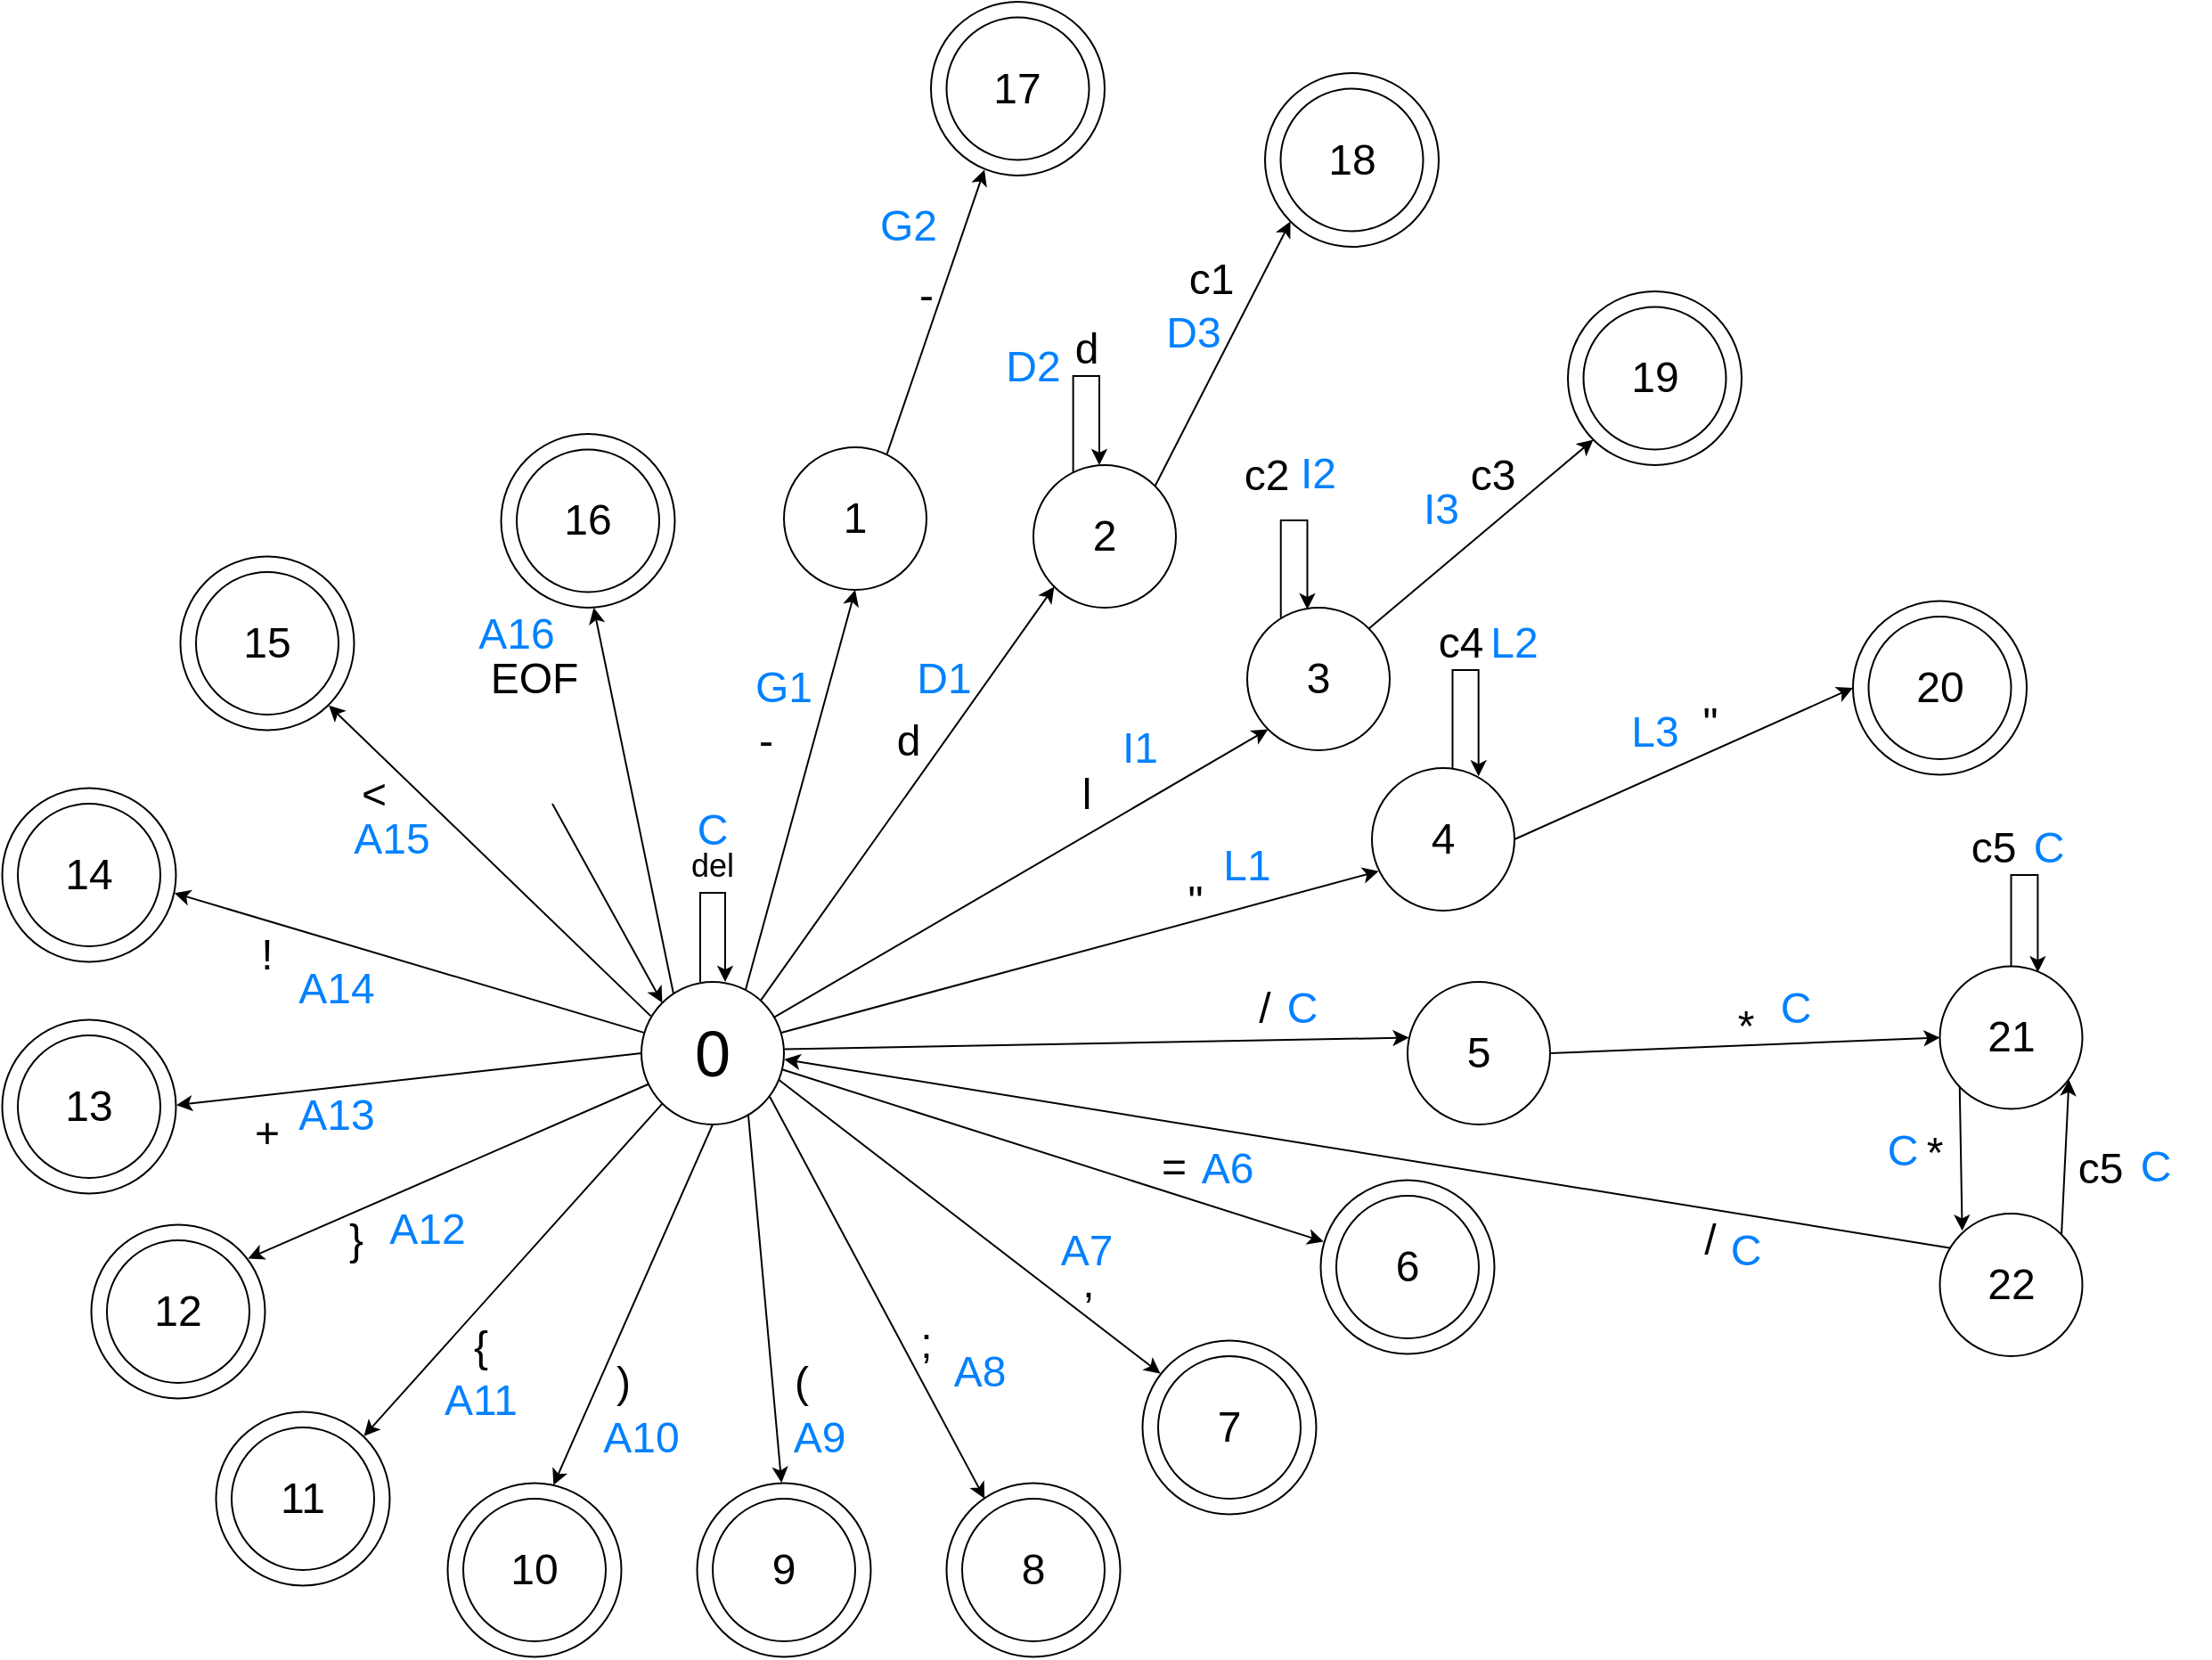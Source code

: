 <mxfile version="24.7.17">
  <diagram name="Página-1" id="1BY9K5U6na2iq66d0ZNR">
    <mxGraphModel dx="2252" dy="2371" grid="1" gridSize="10" guides="1" tooltips="1" connect="1" arrows="1" fold="1" page="1" pageScale="1" pageWidth="827" pageHeight="1169" math="0" shadow="0">
      <root>
        <mxCell id="0" />
        <mxCell id="1" parent="0" />
        <mxCell id="_loHOUuicwl_s_tuSB9T-11" value="" style="ellipse;whiteSpace=wrap;html=1;aspect=fixed;" parent="1" vertex="1">
          <mxGeometry x="751.25" y="471.25" width="97.5" height="97.5" as="geometry" />
        </mxCell>
        <mxCell id="_loHOUuicwl_s_tuSB9T-10" value="" style="ellipse;whiteSpace=wrap;html=1;aspect=fixed;" parent="1" vertex="1">
          <mxGeometry x="651.25" y="561.25" width="97.5" height="97.5" as="geometry" />
        </mxCell>
        <mxCell id="_loHOUuicwl_s_tuSB9T-9" value="" style="ellipse;whiteSpace=wrap;html=1;aspect=fixed;" parent="1" vertex="1">
          <mxGeometry x="541.25" y="641.25" width="97.5" height="97.5" as="geometry" />
        </mxCell>
        <mxCell id="_loHOUuicwl_s_tuSB9T-8" value="" style="ellipse;whiteSpace=wrap;html=1;aspect=fixed;" parent="1" vertex="1">
          <mxGeometry x="401.25" y="641.25" width="97.5" height="97.5" as="geometry" />
        </mxCell>
        <mxCell id="_loHOUuicwl_s_tuSB9T-7" value="" style="ellipse;whiteSpace=wrap;html=1;aspect=fixed;" parent="1" vertex="1">
          <mxGeometry x="261.25" y="641.25" width="97.5" height="97.5" as="geometry" />
        </mxCell>
        <mxCell id="_loHOUuicwl_s_tuSB9T-6" value="" style="ellipse;whiteSpace=wrap;html=1;aspect=fixed;" parent="1" vertex="1">
          <mxGeometry x="131.25" y="601.25" width="97.5" height="97.5" as="geometry" />
        </mxCell>
        <mxCell id="_loHOUuicwl_s_tuSB9T-5" value="" style="ellipse;whiteSpace=wrap;html=1;aspect=fixed;" parent="1" vertex="1">
          <mxGeometry x="61.25" y="496.25" width="97.5" height="97.5" as="geometry" />
        </mxCell>
        <mxCell id="_loHOUuicwl_s_tuSB9T-4" value="" style="ellipse;whiteSpace=wrap;html=1;aspect=fixed;" parent="1" vertex="1">
          <mxGeometry x="291.25" y="52.5" width="97.5" height="97.5" as="geometry" />
        </mxCell>
        <mxCell id="_loHOUuicwl_s_tuSB9T-3" value="" style="ellipse;whiteSpace=wrap;html=1;aspect=fixed;" parent="1" vertex="1">
          <mxGeometry x="11.25" y="381.25" width="97.5" height="97.5" as="geometry" />
        </mxCell>
        <mxCell id="_loHOUuicwl_s_tuSB9T-2" value="" style="ellipse;whiteSpace=wrap;html=1;aspect=fixed;" parent="1" vertex="1">
          <mxGeometry x="11.25" y="251.25" width="97.5" height="97.5" as="geometry" />
        </mxCell>
        <mxCell id="_loHOUuicwl_s_tuSB9T-1" value="" style="ellipse;whiteSpace=wrap;html=1;aspect=fixed;" parent="1" vertex="1">
          <mxGeometry x="111.25" y="121.25" width="97.5" height="97.5" as="geometry" />
        </mxCell>
        <mxCell id="ewbYi8q5Yqpi-CikUo9b-65" value="" style="ellipse;whiteSpace=wrap;html=1;aspect=fixed;" parent="1" vertex="1">
          <mxGeometry x="532.5" y="-190" width="97.5" height="97.5" as="geometry" />
        </mxCell>
        <mxCell id="ewbYi8q5Yqpi-CikUo9b-1" value="&lt;font style=&quot;font-size: 36px;&quot;&gt;0&lt;/font&gt;" style="ellipse;whiteSpace=wrap;html=1;aspect=fixed;" parent="1" vertex="1">
          <mxGeometry x="370" y="360" width="80" height="80" as="geometry" />
        </mxCell>
        <mxCell id="ewbYi8q5Yqpi-CikUo9b-2" value="&lt;font style=&quot;font-size: 24px;&quot;&gt;1&lt;/font&gt;" style="ellipse;whiteSpace=wrap;html=1;aspect=fixed;" parent="1" vertex="1">
          <mxGeometry x="450" y="60" width="80" height="80" as="geometry" />
        </mxCell>
        <mxCell id="ewbYi8q5Yqpi-CikUo9b-3" value="&lt;font style=&quot;font-size: 24px;&quot;&gt;2&lt;/font&gt;" style="ellipse;whiteSpace=wrap;html=1;aspect=fixed;" parent="1" vertex="1">
          <mxGeometry x="590" y="70" width="80" height="80" as="geometry" />
        </mxCell>
        <mxCell id="ewbYi8q5Yqpi-CikUo9b-4" value="&lt;font style=&quot;font-size: 24px;&quot;&gt;3&lt;/font&gt;" style="ellipse;whiteSpace=wrap;html=1;aspect=fixed;" parent="1" vertex="1">
          <mxGeometry x="710" y="150" width="80" height="80" as="geometry" />
        </mxCell>
        <mxCell id="ewbYi8q5Yqpi-CikUo9b-5" value="&lt;font style=&quot;font-size: 24px;&quot;&gt;4&lt;/font&gt;" style="ellipse;whiteSpace=wrap;html=1;aspect=fixed;" parent="1" vertex="1">
          <mxGeometry x="780" y="240" width="80" height="80" as="geometry" />
        </mxCell>
        <mxCell id="ewbYi8q5Yqpi-CikUo9b-6" value="&lt;font style=&quot;font-size: 24px;&quot;&gt;5&lt;/font&gt;" style="ellipse;whiteSpace=wrap;html=1;aspect=fixed;" parent="1" vertex="1">
          <mxGeometry x="800" y="360" width="80" height="80" as="geometry" />
        </mxCell>
        <mxCell id="ewbYi8q5Yqpi-CikUo9b-8" value="&lt;font style=&quot;font-size: 24px;&quot;&gt;6&lt;/font&gt;" style="ellipse;whiteSpace=wrap;html=1;aspect=fixed;" parent="1" vertex="1">
          <mxGeometry x="760" y="480" width="80" height="80" as="geometry" />
        </mxCell>
        <mxCell id="ewbYi8q5Yqpi-CikUo9b-9" value="&lt;font style=&quot;font-size: 24px;&quot;&gt;7&lt;/font&gt;" style="ellipse;whiteSpace=wrap;html=1;aspect=fixed;" parent="1" vertex="1">
          <mxGeometry x="660" y="570" width="80" height="80" as="geometry" />
        </mxCell>
        <mxCell id="ewbYi8q5Yqpi-CikUo9b-10" value="&lt;font style=&quot;font-size: 24px;&quot;&gt;8&lt;/font&gt;" style="ellipse;whiteSpace=wrap;html=1;aspect=fixed;" parent="1" vertex="1">
          <mxGeometry x="550" y="650" width="80" height="80" as="geometry" />
        </mxCell>
        <mxCell id="ewbYi8q5Yqpi-CikUo9b-12" value="" style="endArrow=classic;html=1;rounded=0;exitX=0.731;exitY=0.055;exitDx=0;exitDy=0;exitPerimeter=0;entryX=0.5;entryY=1;entryDx=0;entryDy=0;" parent="1" source="ewbYi8q5Yqpi-CikUo9b-1" target="ewbYi8q5Yqpi-CikUo9b-2" edge="1">
          <mxGeometry width="50" height="50" relative="1" as="geometry">
            <mxPoint x="450" y="340" as="sourcePoint" />
            <mxPoint x="479.68" y="150" as="targetPoint" />
          </mxGeometry>
        </mxCell>
        <mxCell id="ewbYi8q5Yqpi-CikUo9b-13" value="&lt;font style=&quot;font-size: 24px;&quot;&gt;-&lt;/font&gt;" style="text;html=1;align=center;verticalAlign=middle;whiteSpace=wrap;rounded=0;" parent="1" vertex="1">
          <mxGeometry x="410" y="210" width="60" height="30" as="geometry" />
        </mxCell>
        <mxCell id="ewbYi8q5Yqpi-CikUo9b-15" value="" style="edgeStyle=elbowEdgeStyle;rounded=0;elbow=vertical;html=1;labelBackgroundColor=#ffffff;endArrow=classic;endFill=1;endSize=6;jettySize=auto;orthogonalLoop=1;strokeWidth=1;fontSize=14;" parent="1" edge="1">
          <mxGeometry width="60" height="60" relative="1" as="geometry">
            <mxPoint x="403" y="360" as="sourcePoint" />
            <mxPoint x="417" y="360" as="targetPoint" />
            <Array as="points">
              <mxPoint x="387" y="310" />
            </Array>
          </mxGeometry>
        </mxCell>
        <mxCell id="ewbYi8q5Yqpi-CikUo9b-16" value="&lt;font style=&quot;font-size: 18px;&quot;&gt;del&lt;/font&gt;" style="text;html=1;align=center;verticalAlign=middle;whiteSpace=wrap;rounded=0;" parent="1" vertex="1">
          <mxGeometry x="380" y="280" width="60" height="30" as="geometry" />
        </mxCell>
        <mxCell id="ewbYi8q5Yqpi-CikUo9b-17" value="" style="endArrow=classic;html=1;rounded=0;exitX=0.839;exitY=0.127;exitDx=0;exitDy=0;exitPerimeter=0;entryX=0;entryY=1;entryDx=0;entryDy=0;" parent="1" source="ewbYi8q5Yqpi-CikUo9b-1" target="ewbYi8q5Yqpi-CikUo9b-3" edge="1">
          <mxGeometry width="50" height="50" relative="1" as="geometry">
            <mxPoint x="570" y="383" as="sourcePoint" />
            <mxPoint x="621" y="170" as="targetPoint" />
          </mxGeometry>
        </mxCell>
        <mxCell id="ewbYi8q5Yqpi-CikUo9b-18" value="&lt;font style=&quot;font-size: 24px;&quot;&gt;d&lt;/font&gt;" style="text;html=1;align=center;verticalAlign=middle;whiteSpace=wrap;rounded=0;" parent="1" vertex="1">
          <mxGeometry x="490" y="210" width="60" height="30" as="geometry" />
        </mxCell>
        <mxCell id="ewbYi8q5Yqpi-CikUo9b-20" value="" style="endArrow=classic;html=1;rounded=0;entryX=0;entryY=1;entryDx=0;entryDy=0;" parent="1" source="ewbYi8q5Yqpi-CikUo9b-1" target="ewbYi8q5Yqpi-CikUo9b-4" edge="1">
          <mxGeometry width="50" height="50" relative="1" as="geometry">
            <mxPoint x="520" y="460" as="sourcePoint" />
            <mxPoint x="703.68" y="260" as="targetPoint" />
          </mxGeometry>
        </mxCell>
        <mxCell id="ewbYi8q5Yqpi-CikUo9b-21" value="&lt;font style=&quot;font-size: 24px;&quot;&gt;9&lt;/font&gt;" style="ellipse;whiteSpace=wrap;html=1;aspect=fixed;" parent="1" vertex="1">
          <mxGeometry x="410" y="650" width="80" height="80" as="geometry" />
        </mxCell>
        <mxCell id="ewbYi8q5Yqpi-CikUo9b-22" value="&lt;font style=&quot;font-size: 24px;&quot;&gt;10&lt;/font&gt;" style="ellipse;whiteSpace=wrap;html=1;aspect=fixed;" parent="1" vertex="1">
          <mxGeometry x="270" y="650" width="80" height="80" as="geometry" />
        </mxCell>
        <mxCell id="ewbYi8q5Yqpi-CikUo9b-23" value="&lt;font style=&quot;font-size: 24px;&quot;&gt;11&lt;/font&gt;" style="ellipse;whiteSpace=wrap;html=1;aspect=fixed;" parent="1" vertex="1">
          <mxGeometry x="140" y="610" width="80" height="80" as="geometry" />
        </mxCell>
        <mxCell id="ewbYi8q5Yqpi-CikUo9b-24" value="&lt;font style=&quot;font-size: 24px;&quot;&gt;12&lt;/font&gt;" style="ellipse;whiteSpace=wrap;html=1;aspect=fixed;" parent="1" vertex="1">
          <mxGeometry x="70" y="505" width="80" height="80" as="geometry" />
        </mxCell>
        <mxCell id="ewbYi8q5Yqpi-CikUo9b-25" value="&lt;font style=&quot;font-size: 24px;&quot;&gt;13&lt;/font&gt;" style="ellipse;whiteSpace=wrap;html=1;aspect=fixed;" parent="1" vertex="1">
          <mxGeometry x="20" y="390" width="80" height="80" as="geometry" />
        </mxCell>
        <mxCell id="ewbYi8q5Yqpi-CikUo9b-26" value="&lt;font style=&quot;font-size: 24px;&quot;&gt;14&lt;/font&gt;" style="ellipse;whiteSpace=wrap;html=1;aspect=fixed;" parent="1" vertex="1">
          <mxGeometry x="20" y="260" width="80" height="80" as="geometry" />
        </mxCell>
        <mxCell id="ewbYi8q5Yqpi-CikUo9b-27" value="&lt;font style=&quot;font-size: 24px;&quot;&gt;15&lt;/font&gt;" style="ellipse;whiteSpace=wrap;html=1;aspect=fixed;" parent="1" vertex="1">
          <mxGeometry x="120" y="130" width="80" height="80" as="geometry" />
        </mxCell>
        <mxCell id="ewbYi8q5Yqpi-CikUo9b-28" value="&lt;font style=&quot;font-size: 24px;&quot;&gt;16&lt;/font&gt;" style="ellipse;whiteSpace=wrap;html=1;aspect=fixed;" parent="1" vertex="1">
          <mxGeometry x="300" y="61.25" width="80" height="80" as="geometry" />
        </mxCell>
        <mxCell id="ewbYi8q5Yqpi-CikUo9b-30" value="" style="endArrow=classic;html=1;rounded=0;entryX=0.048;entryY=0.723;entryDx=0;entryDy=0;exitX=0.981;exitY=0.356;exitDx=0;exitDy=0;exitPerimeter=0;entryPerimeter=0;" parent="1" source="ewbYi8q5Yqpi-CikUo9b-1" target="ewbYi8q5Yqpi-CikUo9b-5" edge="1">
          <mxGeometry width="50" height="50" relative="1" as="geometry">
            <mxPoint x="455" y="390" as="sourcePoint" />
            <mxPoint x="732" y="228" as="targetPoint" />
          </mxGeometry>
        </mxCell>
        <mxCell id="ewbYi8q5Yqpi-CikUo9b-31" value="" style="endArrow=classic;html=1;rounded=0;entryX=0.01;entryY=0.391;entryDx=0;entryDy=0;entryPerimeter=0;exitX=1.002;exitY=0.472;exitDx=0;exitDy=0;exitPerimeter=0;" parent="1" source="ewbYi8q5Yqpi-CikUo9b-1" target="ewbYi8q5Yqpi-CikUo9b-6" edge="1">
          <mxGeometry width="50" height="50" relative="1" as="geometry">
            <mxPoint x="465" y="400" as="sourcePoint" />
            <mxPoint x="742" y="238" as="targetPoint" />
          </mxGeometry>
        </mxCell>
        <mxCell id="ewbYi8q5Yqpi-CikUo9b-32" value="" style="endArrow=classic;html=1;rounded=0;exitX=0.987;exitY=0.614;exitDx=0;exitDy=0;exitPerimeter=0;entryX=0.017;entryY=0.354;entryDx=0;entryDy=0;entryPerimeter=0;" parent="1" source="ewbYi8q5Yqpi-CikUo9b-1" target="_loHOUuicwl_s_tuSB9T-11" edge="1">
          <mxGeometry width="50" height="50" relative="1" as="geometry">
            <mxPoint x="475" y="410" as="sourcePoint" />
            <mxPoint x="730" y="480" as="targetPoint" />
          </mxGeometry>
        </mxCell>
        <mxCell id="ewbYi8q5Yqpi-CikUo9b-33" value="" style="endArrow=classic;html=1;rounded=0;entryX=0.103;entryY=0.19;entryDx=0;entryDy=0;exitX=0.967;exitY=0.689;exitDx=0;exitDy=0;exitPerimeter=0;entryPerimeter=0;" parent="1" source="ewbYi8q5Yqpi-CikUo9b-1" target="_loHOUuicwl_s_tuSB9T-10" edge="1">
          <mxGeometry width="50" height="50" relative="1" as="geometry">
            <mxPoint x="485" y="420" as="sourcePoint" />
            <mxPoint x="782" y="502" as="targetPoint" />
          </mxGeometry>
        </mxCell>
        <mxCell id="ewbYi8q5Yqpi-CikUo9b-34" value="" style="endArrow=classic;html=1;rounded=0;entryX=0.219;entryY=0.089;entryDx=0;entryDy=0;exitX=0.901;exitY=0.806;exitDx=0;exitDy=0;exitPerimeter=0;entryPerimeter=0;" parent="1" source="ewbYi8q5Yqpi-CikUo9b-1" target="_loHOUuicwl_s_tuSB9T-9" edge="1">
          <mxGeometry width="50" height="50" relative="1" as="geometry">
            <mxPoint x="495" y="430" as="sourcePoint" />
            <mxPoint x="792" y="512" as="targetPoint" />
          </mxGeometry>
        </mxCell>
        <mxCell id="ewbYi8q5Yqpi-CikUo9b-35" value="" style="endArrow=classic;html=1;rounded=0;entryX=0.486;entryY=-0.001;entryDx=0;entryDy=0;exitX=0.75;exitY=0.935;exitDx=0;exitDy=0;exitPerimeter=0;entryPerimeter=0;" parent="1" source="ewbYi8q5Yqpi-CikUo9b-1" target="_loHOUuicwl_s_tuSB9T-8" edge="1">
          <mxGeometry width="50" height="50" relative="1" as="geometry">
            <mxPoint x="505" y="440" as="sourcePoint" />
            <mxPoint x="802" y="522" as="targetPoint" />
          </mxGeometry>
        </mxCell>
        <mxCell id="ewbYi8q5Yqpi-CikUo9b-36" value="" style="endArrow=classic;html=1;rounded=0;entryX=0.609;entryY=0.012;entryDx=0;entryDy=0;exitX=0.5;exitY=1;exitDx=0;exitDy=0;entryPerimeter=0;" parent="1" source="ewbYi8q5Yqpi-CikUo9b-1" target="_loHOUuicwl_s_tuSB9T-7" edge="1">
          <mxGeometry width="50" height="50" relative="1" as="geometry">
            <mxPoint x="240" y="460" as="sourcePoint" />
            <mxPoint x="537" y="542" as="targetPoint" />
          </mxGeometry>
        </mxCell>
        <mxCell id="ewbYi8q5Yqpi-CikUo9b-38" value="" style="endArrow=classic;html=1;rounded=0;entryX=0.851;entryY=0.14;entryDx=0;entryDy=0;exitX=0;exitY=1;exitDx=0;exitDy=0;entryPerimeter=0;" parent="1" source="ewbYi8q5Yqpi-CikUo9b-1" target="_loHOUuicwl_s_tuSB9T-6" edge="1">
          <mxGeometry width="50" height="50" relative="1" as="geometry">
            <mxPoint x="300" y="390" as="sourcePoint" />
            <mxPoint x="200" y="600" as="targetPoint" />
          </mxGeometry>
        </mxCell>
        <mxCell id="ewbYi8q5Yqpi-CikUo9b-39" value="" style="endArrow=classic;html=1;rounded=0;entryX=0.902;entryY=0.195;entryDx=0;entryDy=0;exitX=0.049;exitY=0.717;exitDx=0;exitDy=0;exitPerimeter=0;entryPerimeter=0;" parent="1" source="ewbYi8q5Yqpi-CikUo9b-1" target="_loHOUuicwl_s_tuSB9T-5" edge="1">
          <mxGeometry width="50" height="50" relative="1" as="geometry">
            <mxPoint x="280" y="325" as="sourcePoint" />
            <mxPoint x="180" y="535" as="targetPoint" />
          </mxGeometry>
        </mxCell>
        <mxCell id="ewbYi8q5Yqpi-CikUo9b-40" value="" style="endArrow=classic;html=1;rounded=0;entryX=1.002;entryY=0.491;entryDx=0;entryDy=0;exitX=0;exitY=0.5;exitDx=0;exitDy=0;entryPerimeter=0;" parent="1" source="ewbYi8q5Yqpi-CikUo9b-1" target="_loHOUuicwl_s_tuSB9T-3" edge="1">
          <mxGeometry width="50" height="50" relative="1" as="geometry">
            <mxPoint x="300" y="220" as="sourcePoint" />
            <mxPoint x="200" y="430" as="targetPoint" />
          </mxGeometry>
        </mxCell>
        <mxCell id="ewbYi8q5Yqpi-CikUo9b-41" value="" style="endArrow=classic;html=1;rounded=0;entryX=0.991;entryY=0.604;entryDx=0;entryDy=0;exitX=0.022;exitY=0.357;exitDx=0;exitDy=0;exitPerimeter=0;entryPerimeter=0;" parent="1" source="ewbYi8q5Yqpi-CikUo9b-1" target="_loHOUuicwl_s_tuSB9T-2" edge="1">
          <mxGeometry width="50" height="50" relative="1" as="geometry">
            <mxPoint x="370" y="388" as="sourcePoint" />
            <mxPoint x="240" y="360" as="targetPoint" />
          </mxGeometry>
        </mxCell>
        <mxCell id="ewbYi8q5Yqpi-CikUo9b-42" value="" style="endArrow=classic;html=1;rounded=0;exitX=0.066;exitY=0.24;exitDx=0;exitDy=0;exitPerimeter=0;entryX=0.854;entryY=0.857;entryDx=0;entryDy=0;entryPerimeter=0;" parent="1" source="ewbYi8q5Yqpi-CikUo9b-1" target="_loHOUuicwl_s_tuSB9T-1" edge="1">
          <mxGeometry width="50" height="50" relative="1" as="geometry">
            <mxPoint x="382" y="399" as="sourcePoint" />
            <mxPoint x="200" y="210" as="targetPoint" />
          </mxGeometry>
        </mxCell>
        <mxCell id="ewbYi8q5Yqpi-CikUo9b-43" value="" style="endArrow=classic;html=1;rounded=0;entryX=0.533;entryY=1;entryDx=0;entryDy=0;exitX=0.225;exitY=0.083;exitDx=0;exitDy=0;exitPerimeter=0;entryPerimeter=0;" parent="1" source="ewbYi8q5Yqpi-CikUo9b-1" target="_loHOUuicwl_s_tuSB9T-4" edge="1">
          <mxGeometry width="50" height="50" relative="1" as="geometry">
            <mxPoint x="392" y="409" as="sourcePoint" />
            <mxPoint x="120" y="320" as="targetPoint" />
          </mxGeometry>
        </mxCell>
        <mxCell id="ewbYi8q5Yqpi-CikUo9b-45" value="&lt;font style=&quot;font-size: 24px;&quot;&gt;l&lt;/font&gt;&lt;span style=&quot;color: rgba(0, 0, 0, 0); font-family: monospace; font-size: 0px; text-align: start; text-wrap: nowrap;&quot;&gt;%3CmxGraphModel%3E%3Croot%3E%3CmxCell%20id%3D%220%22%2F%3E%3CmxCell%20id%3D%221%22%20parent%3D%220%22%2F%3E%3CmxCell%20id%3D%222%22%20value%3D%22%26lt%3Bfont%20style%3D%26quot%3Bfont-size%3A%2024px%3B%26quot%3B%26gt%3Bd%26lt%3B%2Ffont%26gt%3B%22%20style%3D%22text%3Bhtml%3D1%3Balign%3Dcenter%3BverticalAlign%3Dmiddle%3BwhiteSpace%3Dwrap%3Brounded%3D0%3B%22%20vertex%3D%221%22%20parent%3D%221%22%3E%3CmxGeometry%20x%3D%22490%22%20y%3D%22210%22%20width%3D%2260%22%20height%3D%2230%22%20as%3D%22geometry%22%2F%3E%3C%2FmxCell%3E%3C%2Froot%3E%3C%2FmxGraphModel%3E&lt;/span&gt;" style="text;html=1;align=center;verticalAlign=middle;whiteSpace=wrap;rounded=0;" parent="1" vertex="1">
          <mxGeometry x="590" y="240" width="60" height="30" as="geometry" />
        </mxCell>
        <mxCell id="ewbYi8q5Yqpi-CikUo9b-46" value="&lt;font style=&quot;font-size: 24px;&quot;&gt;&quot;&lt;/font&gt;" style="text;html=1;align=center;verticalAlign=middle;whiteSpace=wrap;rounded=0;" parent="1" vertex="1">
          <mxGeometry x="651.25" y="300" width="60" height="30" as="geometry" />
        </mxCell>
        <mxCell id="ewbYi8q5Yqpi-CikUo9b-47" value="&lt;font style=&quot;font-size: 24px;&quot;&gt;/&lt;/font&gt;" style="text;html=1;align=center;verticalAlign=middle;whiteSpace=wrap;rounded=0;" parent="1" vertex="1">
          <mxGeometry x="690" y="360" width="60" height="30" as="geometry" />
        </mxCell>
        <mxCell id="ewbYi8q5Yqpi-CikUo9b-48" value="&lt;font style=&quot;font-size: 24px;&quot;&gt;=&lt;/font&gt;" style="text;html=1;align=center;verticalAlign=middle;whiteSpace=wrap;rounded=0;" parent="1" vertex="1">
          <mxGeometry x="638.75" y="448.75" width="60" height="30" as="geometry" />
        </mxCell>
        <mxCell id="ewbYi8q5Yqpi-CikUo9b-49" value="&lt;font style=&quot;font-size: 24px;&quot;&gt;,&lt;/font&gt;" style="text;html=1;align=center;verticalAlign=middle;whiteSpace=wrap;rounded=0;" parent="1" vertex="1">
          <mxGeometry x="591.25" y="513.75" width="60" height="30" as="geometry" />
        </mxCell>
        <mxCell id="ewbYi8q5Yqpi-CikUo9b-51" value="&lt;font style=&quot;font-size: 24px;&quot;&gt;;&lt;/font&gt;" style="text;html=1;align=center;verticalAlign=middle;whiteSpace=wrap;rounded=0;" parent="1" vertex="1">
          <mxGeometry x="500" y="547.5" width="60" height="30" as="geometry" />
        </mxCell>
        <mxCell id="ewbYi8q5Yqpi-CikUo9b-52" value="&lt;font style=&quot;font-size: 24px;&quot;&gt;(&lt;/font&gt;" style="text;html=1;align=center;verticalAlign=middle;whiteSpace=wrap;rounded=0;" parent="1" vertex="1">
          <mxGeometry x="430" y="570" width="60" height="30" as="geometry" />
        </mxCell>
        <mxCell id="ewbYi8q5Yqpi-CikUo9b-53" value="&lt;font style=&quot;font-size: 24px;&quot;&gt;)&lt;/font&gt;" style="text;html=1;align=center;verticalAlign=middle;whiteSpace=wrap;rounded=0;" parent="1" vertex="1">
          <mxGeometry x="330" y="570" width="60" height="30" as="geometry" />
        </mxCell>
        <mxCell id="ewbYi8q5Yqpi-CikUo9b-54" value="&lt;font style=&quot;font-size: 24px;&quot;&gt;{&lt;/font&gt;" style="text;html=1;align=center;verticalAlign=middle;whiteSpace=wrap;rounded=0;" parent="1" vertex="1">
          <mxGeometry x="250" y="550" width="60" height="30" as="geometry" />
        </mxCell>
        <mxCell id="ewbYi8q5Yqpi-CikUo9b-55" value="&lt;font style=&quot;font-size: 24px;&quot;&gt;}&lt;/font&gt;" style="text;html=1;align=center;verticalAlign=middle;whiteSpace=wrap;rounded=0;" parent="1" vertex="1">
          <mxGeometry x="180" y="490" width="60" height="30" as="geometry" />
        </mxCell>
        <mxCell id="ewbYi8q5Yqpi-CikUo9b-56" value="&lt;font style=&quot;font-size: 24px;&quot;&gt;+&lt;/font&gt;" style="text;html=1;align=center;verticalAlign=middle;whiteSpace=wrap;rounded=0;" parent="1" vertex="1">
          <mxGeometry x="130" y="430" width="60" height="30" as="geometry" />
        </mxCell>
        <mxCell id="ewbYi8q5Yqpi-CikUo9b-57" value="&lt;font style=&quot;font-size: 24px;&quot;&gt;!&lt;/font&gt;" style="text;html=1;align=center;verticalAlign=middle;whiteSpace=wrap;rounded=0;" parent="1" vertex="1">
          <mxGeometry x="130" y="330" width="60" height="30" as="geometry" />
        </mxCell>
        <mxCell id="ewbYi8q5Yqpi-CikUo9b-58" value="&lt;font style=&quot;font-size: 24px;&quot;&gt;&amp;lt;&lt;/font&gt;" style="text;html=1;align=center;verticalAlign=middle;whiteSpace=wrap;rounded=0;" parent="1" vertex="1">
          <mxGeometry x="190" y="240" width="60" height="30" as="geometry" />
        </mxCell>
        <mxCell id="ewbYi8q5Yqpi-CikUo9b-60" value="&lt;font style=&quot;font-size: 24px;&quot;&gt;EOF&lt;/font&gt;" style="text;html=1;align=center;verticalAlign=middle;whiteSpace=wrap;rounded=0;" parent="1" vertex="1">
          <mxGeometry x="280" y="175" width="60" height="30" as="geometry" />
        </mxCell>
        <mxCell id="ewbYi8q5Yqpi-CikUo9b-61" value="&lt;font style=&quot;font-size: 24px;&quot;&gt;17&lt;/font&gt;" style="ellipse;whiteSpace=wrap;html=1;aspect=fixed;" parent="1" vertex="1">
          <mxGeometry x="541.25" y="-181.25" width="80" height="80" as="geometry" />
        </mxCell>
        <mxCell id="ewbYi8q5Yqpi-CikUo9b-63" value="" style="endArrow=classic;html=1;rounded=0;exitX=0.723;exitY=0.047;exitDx=0;exitDy=0;entryX=0.308;entryY=0.966;entryDx=0;entryDy=0;entryPerimeter=0;exitPerimeter=0;" parent="1" source="ewbYi8q5Yqpi-CikUo9b-2" target="ewbYi8q5Yqpi-CikUo9b-65" edge="1">
          <mxGeometry width="50" height="50" relative="1" as="geometry">
            <mxPoint x="738" as="sourcePoint" />
            <mxPoint x="570" y="-80" as="targetPoint" />
          </mxGeometry>
        </mxCell>
        <mxCell id="ewbYi8q5Yqpi-CikUo9b-64" value="&lt;font style=&quot;font-size: 24px;&quot;&gt;-&lt;/font&gt;" style="text;html=1;align=center;verticalAlign=middle;whiteSpace=wrap;rounded=0;" parent="1" vertex="1">
          <mxGeometry x="500" y="-40" width="60" height="30" as="geometry" />
        </mxCell>
        <mxCell id="ewbYi8q5Yqpi-CikUo9b-66" value="" style="ellipse;whiteSpace=wrap;html=1;aspect=fixed;" parent="1" vertex="1">
          <mxGeometry x="720" y="-150" width="97.5" height="97.5" as="geometry" />
        </mxCell>
        <mxCell id="ewbYi8q5Yqpi-CikUo9b-67" value="&lt;font style=&quot;font-size: 24px;&quot;&gt;18&lt;/font&gt;" style="ellipse;whiteSpace=wrap;html=1;aspect=fixed;" parent="1" vertex="1">
          <mxGeometry x="728.75" y="-141.25" width="80" height="80" as="geometry" />
        </mxCell>
        <mxCell id="ewbYi8q5Yqpi-CikUo9b-69" value="" style="endArrow=classic;html=1;rounded=0;exitX=1;exitY=0;exitDx=0;exitDy=0;entryX=0;entryY=1;entryDx=0;entryDy=0;" parent="1" source="ewbYi8q5Yqpi-CikUo9b-3" target="ewbYi8q5Yqpi-CikUo9b-66" edge="1">
          <mxGeometry width="50" height="50" relative="1" as="geometry">
            <mxPoint x="518" y="74" as="sourcePoint" />
            <mxPoint x="573" y="-86" as="targetPoint" />
          </mxGeometry>
        </mxCell>
        <mxCell id="ewbYi8q5Yqpi-CikUo9b-70" value="&lt;font style=&quot;font-size: 24px;&quot;&gt;c1&lt;/font&gt;" style="text;html=1;align=center;verticalAlign=middle;whiteSpace=wrap;rounded=0;" parent="1" vertex="1">
          <mxGeometry x="660" y="-48.75" width="60" height="30" as="geometry" />
        </mxCell>
        <mxCell id="ewbYi8q5Yqpi-CikUo9b-72" value="" style="edgeStyle=elbowEdgeStyle;rounded=0;elbow=vertical;html=1;labelBackgroundColor=#ffffff;endArrow=classic;endFill=1;endSize=6;jettySize=auto;orthogonalLoop=1;strokeWidth=1;fontSize=14;exitX=0.279;exitY=0.054;exitDx=0;exitDy=0;exitPerimeter=0;" parent="1" source="ewbYi8q5Yqpi-CikUo9b-3" edge="1">
          <mxGeometry width="60" height="60" relative="1" as="geometry">
            <mxPoint x="613" y="70" as="sourcePoint" />
            <mxPoint x="627" y="70" as="targetPoint" />
            <Array as="points">
              <mxPoint x="597" y="20" />
            </Array>
          </mxGeometry>
        </mxCell>
        <mxCell id="ewbYi8q5Yqpi-CikUo9b-73" value="&lt;font style=&quot;font-size: 24px;&quot;&gt;d&lt;/font&gt;" style="text;html=1;align=center;verticalAlign=middle;whiteSpace=wrap;rounded=0;" parent="1" vertex="1">
          <mxGeometry x="590" y="-10" width="60" height="30" as="geometry" />
        </mxCell>
        <mxCell id="ewbYi8q5Yqpi-CikUo9b-74" value="" style="ellipse;whiteSpace=wrap;html=1;aspect=fixed;" parent="1" vertex="1">
          <mxGeometry x="890" y="-27.5" width="97.5" height="97.5" as="geometry" />
        </mxCell>
        <mxCell id="ewbYi8q5Yqpi-CikUo9b-75" value="&lt;font style=&quot;font-size: 24px;&quot;&gt;19&lt;/font&gt;" style="ellipse;whiteSpace=wrap;html=1;aspect=fixed;" parent="1" vertex="1">
          <mxGeometry x="898.75" y="-18.75" width="80" height="80" as="geometry" />
        </mxCell>
        <mxCell id="ewbYi8q5Yqpi-CikUo9b-76" value="" style="endArrow=classic;html=1;rounded=0;exitX=1;exitY=0;exitDx=0;exitDy=0;entryX=0;entryY=1;entryDx=0;entryDy=0;" parent="1" source="ewbYi8q5Yqpi-CikUo9b-4" target="ewbYi8q5Yqpi-CikUo9b-74" edge="1">
          <mxGeometry width="50" height="50" relative="1" as="geometry">
            <mxPoint x="668" y="92" as="sourcePoint" />
            <mxPoint x="744" y="-57" as="targetPoint" />
          </mxGeometry>
        </mxCell>
        <mxCell id="ewbYi8q5Yqpi-CikUo9b-77" value="" style="ellipse;whiteSpace=wrap;html=1;aspect=fixed;" parent="1" vertex="1">
          <mxGeometry x="1050" y="146.25" width="97.5" height="97.5" as="geometry" />
        </mxCell>
        <mxCell id="ewbYi8q5Yqpi-CikUo9b-78" value="&lt;font style=&quot;font-size: 24px;&quot;&gt;20&lt;/font&gt;" style="ellipse;whiteSpace=wrap;html=1;aspect=fixed;" parent="1" vertex="1">
          <mxGeometry x="1058.75" y="155" width="80" height="80" as="geometry" />
        </mxCell>
        <mxCell id="ewbYi8q5Yqpi-CikUo9b-80" value="&lt;font style=&quot;font-size: 24px;&quot;&gt;21&lt;/font&gt;" style="ellipse;whiteSpace=wrap;html=1;aspect=fixed;" parent="1" vertex="1">
          <mxGeometry x="1098.75" y="351.25" width="80" height="80" as="geometry" />
        </mxCell>
        <mxCell id="ewbYi8q5Yqpi-CikUo9b-81" value="" style="endArrow=classic;html=1;rounded=0;exitX=1;exitY=0.5;exitDx=0;exitDy=0;entryX=0;entryY=0.5;entryDx=0;entryDy=0;" parent="1" source="ewbYi8q5Yqpi-CikUo9b-5" target="ewbYi8q5Yqpi-CikUo9b-77" edge="1">
          <mxGeometry width="50" height="50" relative="1" as="geometry">
            <mxPoint x="788" y="172" as="sourcePoint" />
            <mxPoint x="914" y="66" as="targetPoint" />
          </mxGeometry>
        </mxCell>
        <mxCell id="ewbYi8q5Yqpi-CikUo9b-82" value="" style="endArrow=classic;html=1;rounded=0;exitX=1;exitY=0.5;exitDx=0;exitDy=0;entryX=0;entryY=0.5;entryDx=0;entryDy=0;" parent="1" source="ewbYi8q5Yqpi-CikUo9b-6" target="ewbYi8q5Yqpi-CikUo9b-80" edge="1">
          <mxGeometry width="50" height="50" relative="1" as="geometry">
            <mxPoint x="870" y="290" as="sourcePoint" />
            <mxPoint x="1090.0" y="391.25" as="targetPoint" />
          </mxGeometry>
        </mxCell>
        <mxCell id="ewbYi8q5Yqpi-CikUo9b-84" value="" style="edgeStyle=elbowEdgeStyle;rounded=0;elbow=vertical;html=1;labelBackgroundColor=#ffffff;endArrow=classic;endFill=1;endSize=6;jettySize=auto;orthogonalLoop=1;strokeWidth=1;fontSize=14;exitX=0.236;exitY=0.071;exitDx=0;exitDy=0;exitPerimeter=0;" parent="1" source="ewbYi8q5Yqpi-CikUo9b-4" edge="1">
          <mxGeometry width="60" height="60" relative="1" as="geometry">
            <mxPoint x="728.75" y="155" as="sourcePoint" />
            <mxPoint x="743.75" y="151" as="targetPoint" />
            <Array as="points">
              <mxPoint x="713.75" y="101" />
            </Array>
          </mxGeometry>
        </mxCell>
        <mxCell id="ewbYi8q5Yqpi-CikUo9b-85" value="&lt;font style=&quot;font-size: 24px;&quot;&gt;c2&lt;/font&gt;" style="text;html=1;align=center;verticalAlign=middle;whiteSpace=wrap;rounded=0;" parent="1" vertex="1">
          <mxGeometry x="691.25" y="61.25" width="60" height="30" as="geometry" />
        </mxCell>
        <mxCell id="ewbYi8q5Yqpi-CikUo9b-86" value="&lt;font style=&quot;font-size: 24px;&quot;&gt;c3&lt;/font&gt;" style="text;html=1;align=center;verticalAlign=middle;whiteSpace=wrap;rounded=0;" parent="1" vertex="1">
          <mxGeometry x="817.5" y="61.25" width="60" height="30" as="geometry" />
        </mxCell>
        <mxCell id="ewbYi8q5Yqpi-CikUo9b-87" value="" style="edgeStyle=elbowEdgeStyle;rounded=0;elbow=vertical;html=1;labelBackgroundColor=#ffffff;endArrow=classic;endFill=1;endSize=6;jettySize=auto;orthogonalLoop=1;strokeWidth=1;fontSize=14;exitX=0.236;exitY=0.071;exitDx=0;exitDy=0;exitPerimeter=0;entryX=0.748;entryY=0.058;entryDx=0;entryDy=0;entryPerimeter=0;" parent="1" target="ewbYi8q5Yqpi-CikUo9b-5" edge="1">
          <mxGeometry width="60" height="60" relative="1" as="geometry">
            <mxPoint x="825.25" y="240" as="sourcePoint" />
            <mxPoint x="840" y="235" as="targetPoint" />
            <Array as="points">
              <mxPoint x="810" y="185" />
            </Array>
          </mxGeometry>
        </mxCell>
        <mxCell id="ewbYi8q5Yqpi-CikUo9b-88" value="&lt;font style=&quot;font-size: 24px;&quot;&gt;c4&lt;/font&gt;" style="text;html=1;align=center;verticalAlign=middle;whiteSpace=wrap;rounded=0;" parent="1" vertex="1">
          <mxGeometry x="800" y="155" width="60" height="30" as="geometry" />
        </mxCell>
        <mxCell id="ewbYi8q5Yqpi-CikUo9b-89" value="&lt;font style=&quot;font-size: 24px;&quot;&gt;&quot;&lt;/font&gt;" style="text;html=1;align=center;verticalAlign=middle;whiteSpace=wrap;rounded=0;" parent="1" vertex="1">
          <mxGeometry x="940" y="200" width="60" height="30" as="geometry" />
        </mxCell>
        <mxCell id="ewbYi8q5Yqpi-CikUo9b-90" value="&lt;font style=&quot;font-size: 24px;&quot;&gt;*&lt;/font&gt;" style="text;html=1;align=center;verticalAlign=middle;whiteSpace=wrap;rounded=0;" parent="1" vertex="1">
          <mxGeometry x="960" y="370" width="60" height="30" as="geometry" />
        </mxCell>
        <mxCell id="ewbYi8q5Yqpi-CikUo9b-91" value="" style="edgeStyle=elbowEdgeStyle;rounded=0;elbow=vertical;html=1;labelBackgroundColor=#ffffff;endArrow=classic;endFill=1;endSize=6;jettySize=auto;orthogonalLoop=1;strokeWidth=1;fontSize=14;exitX=0.5;exitY=0;exitDx=0;exitDy=0;entryX=0.687;entryY=0.042;entryDx=0;entryDy=0;entryPerimeter=0;" parent="1" source="ewbYi8q5Yqpi-CikUo9b-80" target="ewbYi8q5Yqpi-CikUo9b-80" edge="1">
          <mxGeometry width="60" height="60" relative="1" as="geometry">
            <mxPoint x="1138.75" y="355" as="sourcePoint" />
            <mxPoint x="1153.5" y="360" as="targetPoint" />
            <Array as="points">
              <mxPoint x="1123.5" y="300" />
            </Array>
          </mxGeometry>
        </mxCell>
        <mxCell id="ewbYi8q5Yqpi-CikUo9b-92" value="&lt;font style=&quot;font-size: 24px;&quot;&gt;c5&lt;/font&gt;" style="text;html=1;align=center;verticalAlign=middle;whiteSpace=wrap;rounded=0;" parent="1" vertex="1">
          <mxGeometry x="1098.75" y="270" width="60" height="30" as="geometry" />
        </mxCell>
        <mxCell id="ewbYi8q5Yqpi-CikUo9b-94" value="&lt;font style=&quot;font-size: 24px;&quot;&gt;22&lt;/font&gt;" style="ellipse;whiteSpace=wrap;html=1;aspect=fixed;" parent="1" vertex="1">
          <mxGeometry x="1098.75" y="490" width="80" height="80" as="geometry" />
        </mxCell>
        <mxCell id="ewbYi8q5Yqpi-CikUo9b-95" value="" style="endArrow=classic;html=1;rounded=0;exitX=0.139;exitY=0.841;exitDx=0;exitDy=0;entryX=0.157;entryY=0.121;entryDx=0;entryDy=0;exitPerimeter=0;entryPerimeter=0;" parent="1" source="ewbYi8q5Yqpi-CikUo9b-80" target="ewbYi8q5Yqpi-CikUo9b-94" edge="1">
          <mxGeometry width="50" height="50" relative="1" as="geometry">
            <mxPoint x="1110" y="420" as="sourcePoint" />
            <mxPoint x="1110" y="478.75" as="targetPoint" />
          </mxGeometry>
        </mxCell>
        <mxCell id="ewbYi8q5Yqpi-CikUo9b-96" value="&lt;font style=&quot;font-size: 24px;&quot;&gt;*&lt;/font&gt;" style="text;html=1;align=center;verticalAlign=middle;whiteSpace=wrap;rounded=0;" parent="1" vertex="1">
          <mxGeometry x="1066.25" y="441.25" width="60" height="30" as="geometry" />
        </mxCell>
        <mxCell id="ewbYi8q5Yqpi-CikUo9b-101" value="&lt;font style=&quot;font-size: 24px;&quot;&gt;/&lt;/font&gt;" style="text;html=1;align=center;verticalAlign=middle;whiteSpace=wrap;rounded=0;" parent="1" vertex="1">
          <mxGeometry x="940" y="490" width="60" height="30" as="geometry" />
        </mxCell>
        <mxCell id="_loHOUuicwl_s_tuSB9T-16" value="" style="endArrow=classic;html=1;rounded=0;entryX=0;entryY=0;entryDx=0;entryDy=0;" parent="1" target="ewbYi8q5Yqpi-CikUo9b-1" edge="1">
          <mxGeometry width="50" height="50" relative="1" as="geometry">
            <mxPoint x="320" y="260" as="sourcePoint" />
            <mxPoint x="380" y="370" as="targetPoint" />
          </mxGeometry>
        </mxCell>
        <mxCell id="_loHOUuicwl_s_tuSB9T-17" value="&lt;font color=&quot;#0381ff&quot; style=&quot;font-size: 24px;&quot;&gt;G1&lt;/font&gt;" style="text;html=1;align=center;verticalAlign=middle;whiteSpace=wrap;rounded=0;" parent="1" vertex="1">
          <mxGeometry x="420" y="180" width="60" height="30" as="geometry" />
        </mxCell>
        <mxCell id="_loHOUuicwl_s_tuSB9T-19" value="&lt;font color=&quot;#0381ff&quot; style=&quot;font-size: 24px;&quot;&gt;G2&lt;/font&gt;" style="text;html=1;align=center;verticalAlign=middle;whiteSpace=wrap;rounded=0;" parent="1" vertex="1">
          <mxGeometry x="490" y="-78.75" width="60" height="30" as="geometry" />
        </mxCell>
        <mxCell id="_loHOUuicwl_s_tuSB9T-20" value="&lt;font color=&quot;#0381ff&quot; style=&quot;font-size: 24px;&quot;&gt;D1&lt;/font&gt;" style="text;html=1;align=center;verticalAlign=middle;whiteSpace=wrap;rounded=0;" parent="1" vertex="1">
          <mxGeometry x="510" y="175" width="60" height="30" as="geometry" />
        </mxCell>
        <mxCell id="_loHOUuicwl_s_tuSB9T-21" value="&lt;font color=&quot;#0381ff&quot; style=&quot;font-size: 24px;&quot;&gt;D2&lt;/font&gt;" style="text;html=1;align=center;verticalAlign=middle;whiteSpace=wrap;rounded=0;" parent="1" vertex="1">
          <mxGeometry x="560" width="60" height="30" as="geometry" />
        </mxCell>
        <mxCell id="_loHOUuicwl_s_tuSB9T-22" value="&lt;font color=&quot;#0381ff&quot;&gt;&lt;span style=&quot;font-size: 24px;&quot;&gt;D3&lt;/span&gt;&lt;/font&gt;" style="text;html=1;align=center;verticalAlign=middle;whiteSpace=wrap;rounded=0;" parent="1" vertex="1">
          <mxGeometry x="650" y="-18.75" width="60" height="30" as="geometry" />
        </mxCell>
        <mxCell id="_loHOUuicwl_s_tuSB9T-23" value="&lt;font color=&quot;#0381ff&quot; style=&quot;font-size: 24px;&quot;&gt;I1&lt;/font&gt;" style="text;html=1;align=center;verticalAlign=middle;whiteSpace=wrap;rounded=0;" parent="1" vertex="1">
          <mxGeometry x="620" y="213.75" width="60" height="30" as="geometry" />
        </mxCell>
        <mxCell id="_loHOUuicwl_s_tuSB9T-24" value="&lt;font color=&quot;#0381ff&quot; style=&quot;font-size: 24px;&quot;&gt;I2&lt;/font&gt;" style="text;html=1;align=center;verticalAlign=middle;whiteSpace=wrap;rounded=0;" parent="1" vertex="1">
          <mxGeometry x="720" y="60" width="60" height="30" as="geometry" />
        </mxCell>
        <mxCell id="_loHOUuicwl_s_tuSB9T-25" value="&lt;font color=&quot;#0381ff&quot; style=&quot;font-size: 24px;&quot;&gt;I3&lt;/font&gt;" style="text;html=1;align=center;verticalAlign=middle;whiteSpace=wrap;rounded=0;" parent="1" vertex="1">
          <mxGeometry x="788.75" y="80" width="60" height="30" as="geometry" />
        </mxCell>
        <mxCell id="_loHOUuicwl_s_tuSB9T-26" value="&lt;font color=&quot;#0381ff&quot; style=&quot;font-size: 24px;&quot;&gt;L1&lt;/font&gt;" style="text;html=1;align=center;verticalAlign=middle;whiteSpace=wrap;rounded=0;" parent="1" vertex="1">
          <mxGeometry x="680" y="280" width="60" height="30" as="geometry" />
        </mxCell>
        <mxCell id="_loHOUuicwl_s_tuSB9T-29" value="&lt;font color=&quot;#0381ff&quot; style=&quot;font-size: 24px;&quot;&gt;L2&lt;/font&gt;" style="text;html=1;align=center;verticalAlign=middle;whiteSpace=wrap;rounded=0;" parent="1" vertex="1">
          <mxGeometry x="830" y="155" width="60" height="30" as="geometry" />
        </mxCell>
        <mxCell id="_loHOUuicwl_s_tuSB9T-30" value="&lt;font color=&quot;#0381ff&quot; style=&quot;font-size: 24px;&quot;&gt;L3&lt;/font&gt;" style="text;html=1;align=center;verticalAlign=middle;whiteSpace=wrap;rounded=0;" parent="1" vertex="1">
          <mxGeometry x="908.75" y="205" width="60" height="30" as="geometry" />
        </mxCell>
        <mxCell id="_loHOUuicwl_s_tuSB9T-31" value="&lt;font color=&quot;#0381ff&quot; style=&quot;font-size: 24px;&quot;&gt;C&lt;/font&gt;" style="text;html=1;align=center;verticalAlign=middle;whiteSpace=wrap;rounded=0;" parent="1" vertex="1">
          <mxGeometry x="711.25" y="360" width="60" height="30" as="geometry" />
        </mxCell>
        <mxCell id="_loHOUuicwl_s_tuSB9T-33" value="" style="endArrow=classic;html=1;rounded=0;entryX=1.002;entryY=0.543;entryDx=0;entryDy=0;entryPerimeter=0;exitX=0.077;exitY=0.242;exitDx=0;exitDy=0;exitPerimeter=0;" parent="1" source="ewbYi8q5Yqpi-CikUo9b-94" target="ewbYi8q5Yqpi-CikUo9b-1" edge="1">
          <mxGeometry width="50" height="50" relative="1" as="geometry">
            <mxPoint x="942" y="476" as="sourcePoint" />
            <mxPoint x="560" y="410" as="targetPoint" />
          </mxGeometry>
        </mxCell>
        <mxCell id="_loHOUuicwl_s_tuSB9T-36" value="&lt;font color=&quot;#0381ff&quot; style=&quot;font-size: 24px;&quot;&gt;C&lt;/font&gt;" style="text;html=1;align=center;verticalAlign=middle;whiteSpace=wrap;rounded=0;" parent="1" vertex="1">
          <mxGeometry x="987.5" y="360" width="60" height="30" as="geometry" />
        </mxCell>
        <mxCell id="_loHOUuicwl_s_tuSB9T-37" value="&lt;font color=&quot;#0381ff&quot; style=&quot;font-size: 24px;&quot;&gt;C&lt;/font&gt;" style="text;html=1;align=center;verticalAlign=middle;whiteSpace=wrap;rounded=0;" parent="1" vertex="1">
          <mxGeometry x="1130" y="270" width="60" height="30" as="geometry" />
        </mxCell>
        <mxCell id="_loHOUuicwl_s_tuSB9T-38" value="&lt;font color=&quot;#0381ff&quot; style=&quot;font-size: 24px;&quot;&gt;C&lt;/font&gt;" style="text;html=1;align=center;verticalAlign=middle;whiteSpace=wrap;rounded=0;" parent="1" vertex="1">
          <mxGeometry x="1047.5" y="440" width="60" height="30" as="geometry" />
        </mxCell>
        <mxCell id="_loHOUuicwl_s_tuSB9T-39" value="&lt;font color=&quot;#0381ff&quot; style=&quot;font-size: 24px;&quot;&gt;C&lt;/font&gt;" style="text;html=1;align=center;verticalAlign=middle;whiteSpace=wrap;rounded=0;" parent="1" vertex="1">
          <mxGeometry x="960" y="496.25" width="60" height="30" as="geometry" />
        </mxCell>
        <mxCell id="_loHOUuicwl_s_tuSB9T-41" value="&lt;font color=&quot;#0381ff&quot; style=&quot;font-size: 24px;&quot;&gt;A6&lt;/font&gt;" style="text;html=1;align=center;verticalAlign=middle;whiteSpace=wrap;rounded=0;" parent="1" vertex="1">
          <mxGeometry x="668.75" y="450" width="60" height="30" as="geometry" />
        </mxCell>
        <mxCell id="_loHOUuicwl_s_tuSB9T-42" value="&lt;font color=&quot;#0381ff&quot; style=&quot;font-size: 24px;&quot;&gt;A7&lt;/font&gt;" style="text;html=1;align=center;verticalAlign=middle;whiteSpace=wrap;rounded=0;" parent="1" vertex="1">
          <mxGeometry x="590" y="496.25" width="60" height="30" as="geometry" />
        </mxCell>
        <mxCell id="_loHOUuicwl_s_tuSB9T-43" value="&lt;font color=&quot;#0381ff&quot; style=&quot;font-size: 24px;&quot;&gt;A8&lt;/font&gt;" style="text;html=1;align=center;verticalAlign=middle;whiteSpace=wrap;rounded=0;" parent="1" vertex="1">
          <mxGeometry x="530" y="563.75" width="60" height="30" as="geometry" />
        </mxCell>
        <mxCell id="_loHOUuicwl_s_tuSB9T-44" value="&lt;font color=&quot;#0381ff&quot; style=&quot;font-size: 24px;&quot;&gt;A9&lt;/font&gt;" style="text;html=1;align=center;verticalAlign=middle;whiteSpace=wrap;rounded=0;" parent="1" vertex="1">
          <mxGeometry x="440" y="601.25" width="60" height="30" as="geometry" />
        </mxCell>
        <mxCell id="_loHOUuicwl_s_tuSB9T-45" value="&lt;font color=&quot;#0381ff&quot; style=&quot;font-size: 24px;&quot;&gt;A10&lt;/font&gt;" style="text;html=1;align=center;verticalAlign=middle;whiteSpace=wrap;rounded=0;" parent="1" vertex="1">
          <mxGeometry x="340" y="601.25" width="60" height="30" as="geometry" />
        </mxCell>
        <mxCell id="_loHOUuicwl_s_tuSB9T-46" value="&lt;font color=&quot;#0381ff&quot; style=&quot;font-size: 24px;&quot;&gt;A11&lt;/font&gt;" style="text;html=1;align=center;verticalAlign=middle;whiteSpace=wrap;rounded=0;" parent="1" vertex="1">
          <mxGeometry x="250" y="580" width="60" height="30" as="geometry" />
        </mxCell>
        <mxCell id="_loHOUuicwl_s_tuSB9T-47" value="&lt;font color=&quot;#0381ff&quot; style=&quot;font-size: 24px;&quot;&gt;A12&lt;/font&gt;" style="text;html=1;align=center;verticalAlign=middle;whiteSpace=wrap;rounded=0;" parent="1" vertex="1">
          <mxGeometry x="220" y="483.75" width="60" height="30" as="geometry" />
        </mxCell>
        <mxCell id="_loHOUuicwl_s_tuSB9T-48" value="&lt;font color=&quot;#0381ff&quot; style=&quot;font-size: 24px;&quot;&gt;A13&lt;/font&gt;" style="text;html=1;align=center;verticalAlign=middle;whiteSpace=wrap;rounded=0;" parent="1" vertex="1">
          <mxGeometry x="168.75" y="420" width="60" height="30" as="geometry" />
        </mxCell>
        <mxCell id="_loHOUuicwl_s_tuSB9T-49" value="&lt;font color=&quot;#0381ff&quot; style=&quot;font-size: 24px;&quot;&gt;A14&lt;/font&gt;" style="text;html=1;align=center;verticalAlign=middle;whiteSpace=wrap;rounded=0;" parent="1" vertex="1">
          <mxGeometry x="168.75" y="348.75" width="60" height="30" as="geometry" />
        </mxCell>
        <mxCell id="_loHOUuicwl_s_tuSB9T-50" value="&lt;font color=&quot;#0381ff&quot; style=&quot;font-size: 24px;&quot;&gt;A15&lt;/font&gt;" style="text;html=1;align=center;verticalAlign=middle;whiteSpace=wrap;rounded=0;" parent="1" vertex="1">
          <mxGeometry x="200" y="265" width="60" height="30" as="geometry" />
        </mxCell>
        <mxCell id="_loHOUuicwl_s_tuSB9T-51" value="&lt;font color=&quot;#0381ff&quot; style=&quot;font-size: 24px;&quot;&gt;A16&lt;/font&gt;" style="text;html=1;align=center;verticalAlign=middle;whiteSpace=wrap;rounded=0;" parent="1" vertex="1">
          <mxGeometry x="270" y="150" width="60" height="30" as="geometry" />
        </mxCell>
        <mxCell id="_loHOUuicwl_s_tuSB9T-52" value="&lt;font color=&quot;#0381ff&quot; style=&quot;font-size: 24px;&quot;&gt;C&lt;/font&gt;" style="text;html=1;align=center;verticalAlign=middle;whiteSpace=wrap;rounded=0;" parent="1" vertex="1">
          <mxGeometry x="380" y="260" width="60" height="30" as="geometry" />
        </mxCell>
        <mxCell id="F41Z0Gir5tUoZVxfdJ0h-1" value="" style="endArrow=classic;html=1;rounded=0;entryX=0.906;entryY=0.796;entryDx=0;entryDy=0;entryPerimeter=0;exitX=1;exitY=0;exitDx=0;exitDy=0;" edge="1" parent="1" source="ewbYi8q5Yqpi-CikUo9b-94" target="ewbYi8q5Yqpi-CikUo9b-80">
          <mxGeometry width="50" height="50" relative="1" as="geometry">
            <mxPoint x="1159.91" y="478.75" as="sourcePoint" />
            <mxPoint x="1159.91" y="429" as="targetPoint" />
          </mxGeometry>
        </mxCell>
        <mxCell id="F41Z0Gir5tUoZVxfdJ0h-2" value="&lt;font style=&quot;font-size: 24px;&quot;&gt;c5&lt;/font&gt;" style="text;html=1;align=center;verticalAlign=middle;whiteSpace=wrap;rounded=0;" vertex="1" parent="1">
          <mxGeometry x="1158.75" y="450" width="60" height="30" as="geometry" />
        </mxCell>
        <mxCell id="F41Z0Gir5tUoZVxfdJ0h-3" value="&lt;font color=&quot;#0381ff&quot; style=&quot;font-size: 24px;&quot;&gt;C&lt;/font&gt;" style="text;html=1;align=center;verticalAlign=middle;whiteSpace=wrap;rounded=0;" vertex="1" parent="1">
          <mxGeometry x="1190" y="448.75" width="60" height="30" as="geometry" />
        </mxCell>
      </root>
    </mxGraphModel>
  </diagram>
</mxfile>
